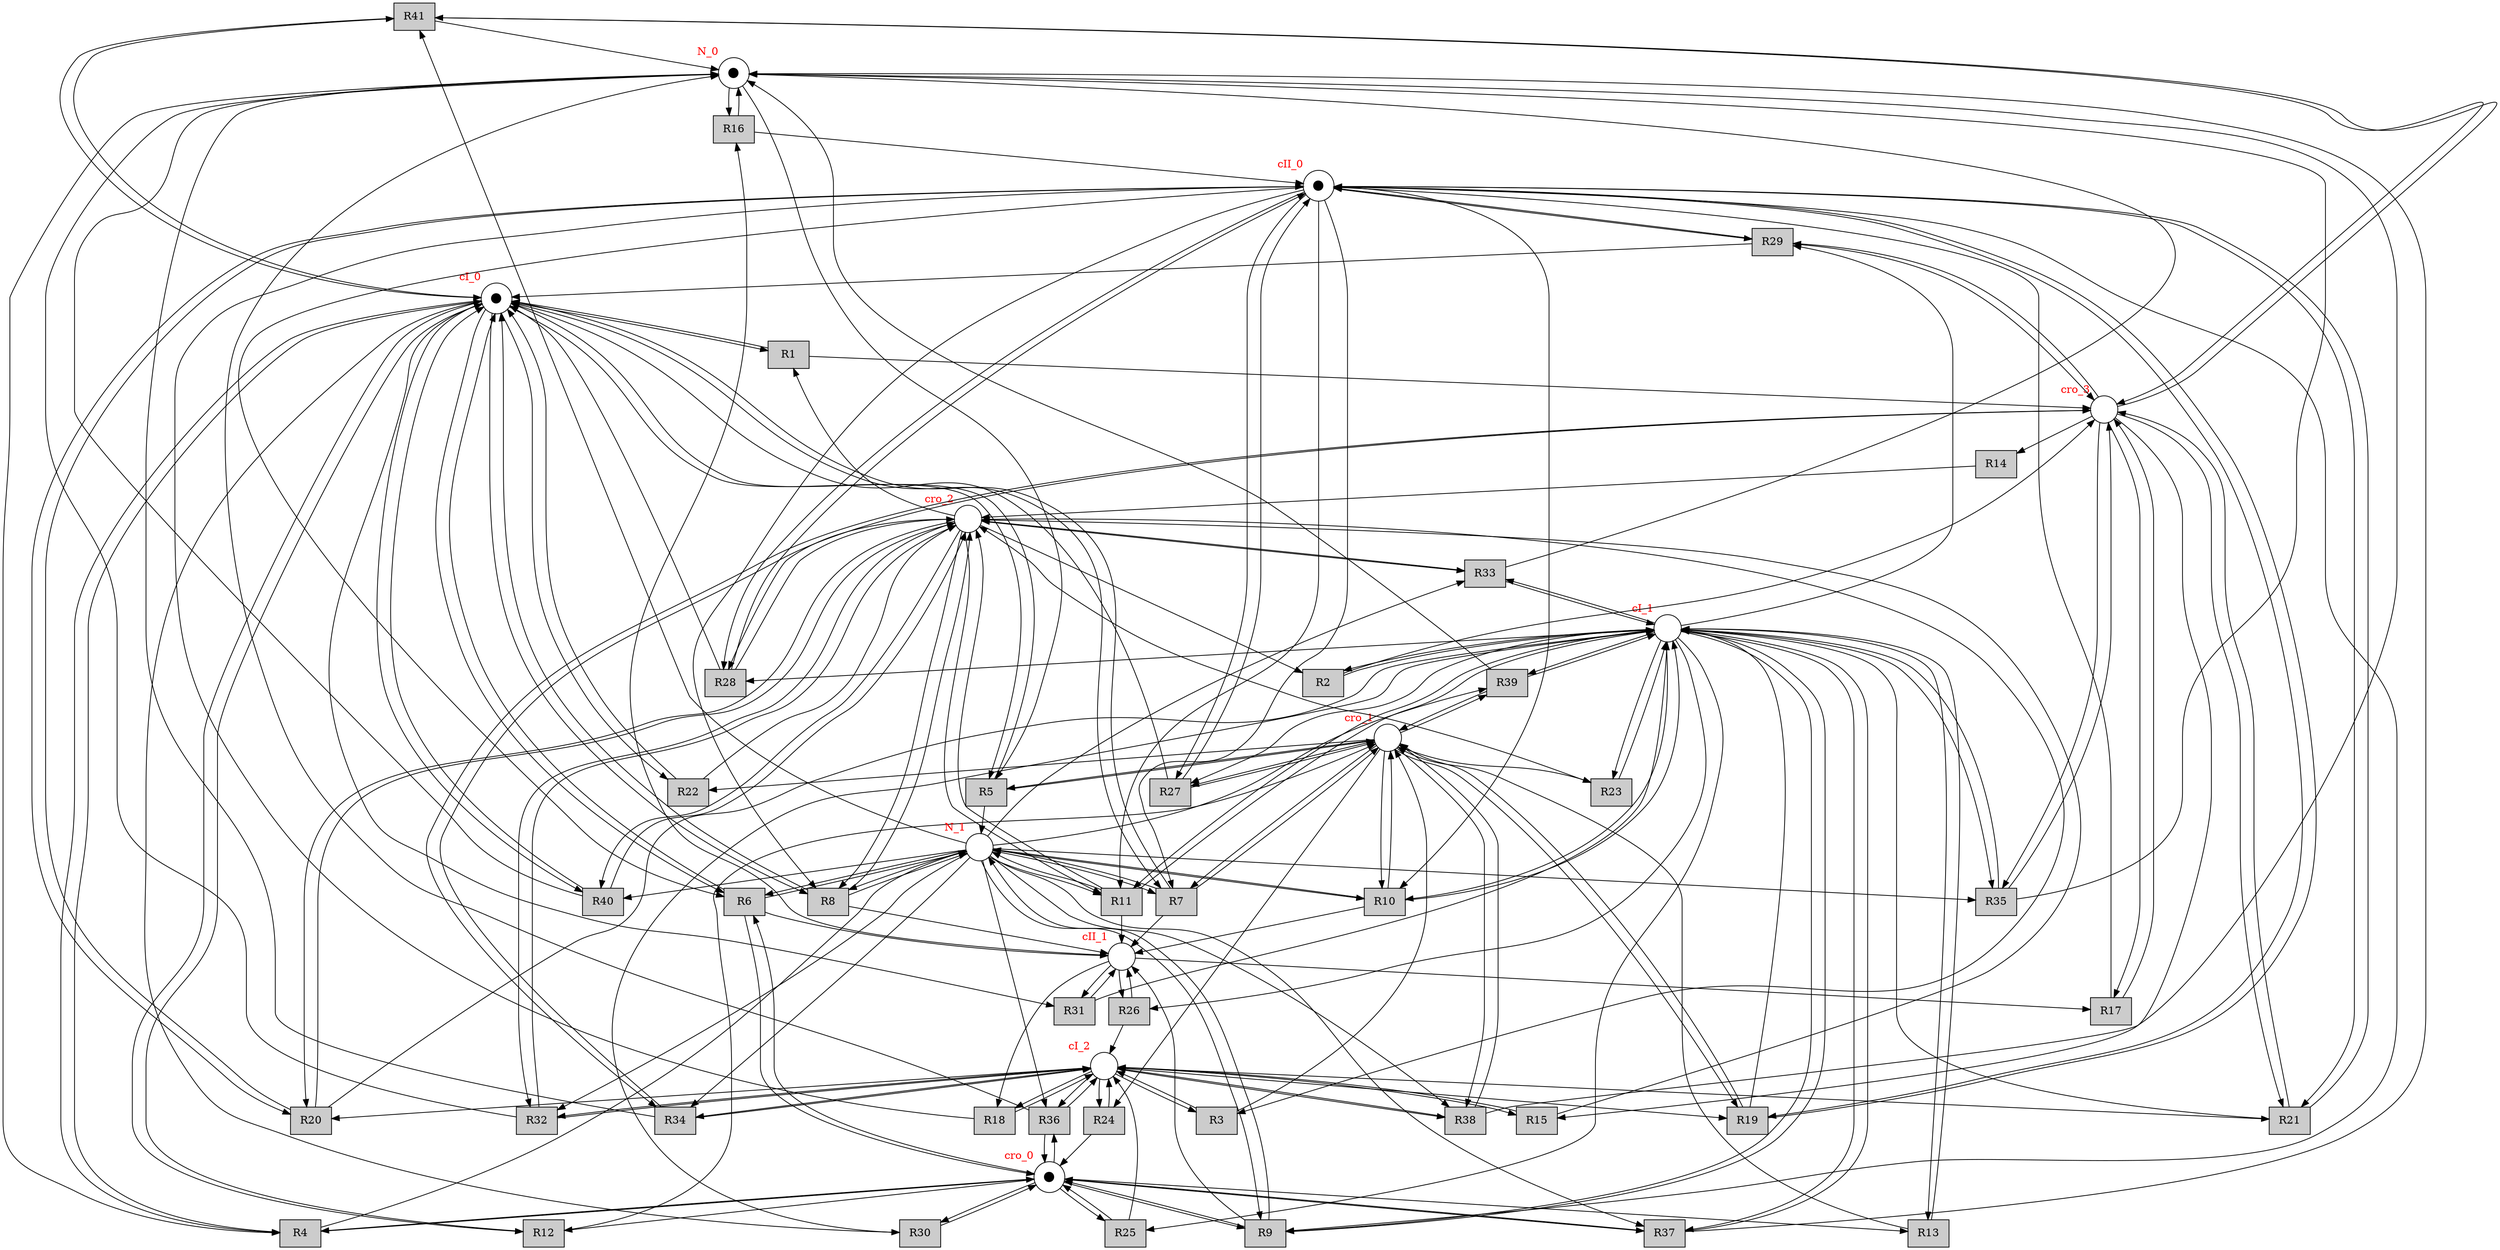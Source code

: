digraph test {
  t41 -> p8;
  t40 -> p8;
  t39 -> p8;
  t38 -> p8;
  t37 -> p8;
  t36 -> p8;
  t35 -> p8;
  t34 -> p8;
  t33 -> p8;
  t32 -> p8;
  t31 -> p4;
  t30 -> p4;
  t29 -> p1;
  t28 -> p1;
  t27 -> p1;
  t26 -> p5;
  t25 -> p5;
  t24 -> p7;
  t23 -> p2;
  t22 -> p2;
  t21 -> p4;
  t20 -> p4;
  t19 -> p4;
  t18 -> p10;
  t17 -> p10;
  t16 -> p10;
  t15 -> p2;
  t14 -> p2;
  t13 -> p6;
  t12 -> p6;
  t11 -> p11;
  t10 -> p11;
  t9 -> p11;
  t8 -> p11;
  t7 -> p11;
  t6 -> p11;
  t5 -> p9;
  t4 -> p9;
  t3 -> p6;
  t2 -> p3;
  t1 -> p3;
  t1 -> p1;
  t2 -> p4;
  t3 -> p5;
  t4 -> p7;
  t4 -> p1;
  t5 -> p6;
  t5 -> p1;
  t6 -> p7;
  t6 -> p1;
  t6 -> p9;
  t7 -> p6;
  t7 -> p1;
  t7 -> p9;
  t8 -> p2;
  t8 -> p1;
  t8 -> p9;
  t9 -> p7;
  t9 -> p4;
  t9 -> p9;
  t10 -> p6;
  t10 -> p4;
  t10 -> p9;
  t11 -> p2;
  t11 -> p4;
  t11 -> p9;
  t12 -> p1;
  t13 -> p4;
  t15 -> p5;
  t16 -> p8;
  t17 -> p3;
  t18 -> p5;
  t19 -> p6;
  t19 -> p10;
  t20 -> p2;
  t20 -> p10;
  t21 -> p3;
  t21 -> p10;
  t22 -> p1;
  t23 -> p4;
  t24 -> p5;
  t25 -> p7;
  t26 -> p11;
  t27 -> p6;
  t27 -> p10;
  t28 -> p2;
  t28 -> p10;
  t29 -> p3;
  t29 -> p10;
  t30 -> p7;
  t31 -> p11;
  t32 -> p2;
  t32 -> p5;
  t33 -> p2;
  t33 -> p4;
  t34 -> p3;
  t34 -> p5;
  t35 -> p3;
  t35 -> p4;
  t36 -> p7;
  t36 -> p5;
  t37 -> p7;
  t37 -> p4;
  t38 -> p6;
  t38 -> p5;
  t39 -> p6;
  t39 -> p4;
  t40 -> p2;
  t40 -> p1;
  t41 -> p3;
  t41 -> p1;
  p9 -> t41;
  p9 -> t40;
  p9 -> t39;
  p9 -> t38;
  p9 -> t37;
  p9 -> t36;
  p9 -> t35;
  p9 -> t34;
  p9 -> t33;
  p9 -> t32;
  p1 -> t31;
  p1 -> t30;
  p4 -> t29;
  p4 -> t28;
  p4 -> t27;
  p4 -> t26;
  p4 -> t25;
  p6 -> t24;
  p6 -> t23;
  p6 -> t22;
  p5 -> t21;
  p5 -> t20;
  p5 -> t19;
  p11 -> t18;
  p11 -> t17;
  p11 -> t16;
  p3 -> t15;
  p3 -> t14;
  p7 -> t13;
  p7 -> t12;
  p10 -> t11;
  p10 -> t10;
  p10 -> t9;
  p10 -> t8;
  p10 -> t7;
  p10 -> t6;
  p8 -> t5;
  p8 -> t4;
  p2 -> t3;
  p2 -> t2;
  p2 -> t1;
  p1 -> t1;
  p4 -> t2;
  p5 -> t3;
  p7 -> t4;
  p1 -> t4;
  p6 -> t5;
  p1 -> t5;
  p7 -> t6;
  p1 -> t6;
  p9 -> t6;
  p6 -> t7;
  p1 -> t7;
  p9 -> t7;
  p2 -> t8;
  p1 -> t8;
  p9 -> t8;
  p7 -> t9;
  p4 -> t9;
  p9 -> t9;
  p6 -> t10;
  p4 -> t10;
  p9 -> t10;
  p2 -> t11;
  p4 -> t11;
  p9 -> t11;
  p1 -> t12;
  p4 -> t13;
  p5 -> t15;
  p8 -> t16;
  p3 -> t17;
  p5 -> t18;
  p6 -> t19;
  p10 -> t19;
  p2 -> t20;
  p10 -> t20;
  p3 -> t21;
  p10 -> t21;
  p1 -> t22;
  p4 -> t23;
  p5 -> t24;
  p7 -> t25;
  p11 -> t26;
  p6 -> t27;
  p10 -> t27;
  p2 -> t28;
  p10 -> t28;
  p3 -> t29;
  p10 -> t29;
  p7 -> t30;
  p11 -> t31;
  p2 -> t32;
  p5 -> t32;
  p2 -> t33;
  p4 -> t33;
  p3 -> t34;
  p5 -> t34;
  p3 -> t35;
  p4 -> t35;
  p7 -> t36;
  p5 -> t36;
  p7 -> t37;
  p4 -> t37;
  p6 -> t38;
  p5 -> t38;
  p6 -> t39;
  p4 -> t39;
  p2 -> t40;
  p1 -> t40;
  p3 -> t41;
  p1 -> t41;
  p3 [label="" xlabel= <<FONT COLOR="red">cro_3</FONT>> shape=circle ];
  p2 [label="" xlabel= <<FONT COLOR="red">cro_2</FONT>> shape=circle ];
  p6 [label="" xlabel= <<FONT COLOR="red">cro_1</FONT>> shape=circle ];
  p7 [label="⬤" xlabel= <<FONT COLOR="red">cro_0</FONT>> shape=circle ];
  p11 [label="" xlabel= <<FONT COLOR="red">cII_1</FONT>> shape=circle ];
  p10 [label="⬤" xlabel= <<FONT COLOR="red">cII_0</FONT>> shape=circle ];
  p5 [label="" xlabel= <<FONT COLOR="red">cI_2</FONT>> shape=circle ];
  p4 [label="" xlabel= <<FONT COLOR="red">cI_1</FONT>> shape=circle ];
  p1 [label="⬤" xlabel= <<FONT COLOR="red">cI_0</FONT>> shape=circle ];
  p9 [label="" xlabel= <<FONT COLOR="red">N_1</FONT>> shape=circle ];
  p8 [label="⬤" xlabel= <<FONT COLOR="red">N_0</FONT>> shape=circle ];
  t41 [fillcolor="#cccccc" label="R41" shape=box style=filled];
  t40 [fillcolor="#cccccc" label="R40" shape=box style=filled];
  t39 [fillcolor="#cccccc" label="R39" shape=box style=filled];
  t38 [fillcolor="#cccccc" label="R38" shape=box style=filled];
  t37 [fillcolor="#cccccc" label="R37" shape=box style=filled];
  t36 [fillcolor="#cccccc" label="R36" shape=box style=filled];
  t35 [fillcolor="#cccccc" label="R35" shape=box style=filled];
  t34 [fillcolor="#cccccc" label="R34" shape=box style=filled];
  t33 [fillcolor="#cccccc" label="R33" shape=box style=filled];
  t32 [fillcolor="#cccccc" label="R32" shape=box style=filled];
  t31 [fillcolor="#cccccc" label="R31" shape=box style=filled];
  t30 [fillcolor="#cccccc" label="R30" shape=box style=filled];
  t29 [fillcolor="#cccccc" label="R29" shape=box style=filled];
  t28 [fillcolor="#cccccc" label="R28" shape=box style=filled];
  t27 [fillcolor="#cccccc" label="R27" shape=box style=filled];
  t26 [fillcolor="#cccccc" label="R26" shape=box style=filled];
  t25 [fillcolor="#cccccc" label="R25" shape=box style=filled];
  t24 [fillcolor="#cccccc" label="R24" shape=box style=filled];
  t23 [fillcolor="#cccccc" label="R23" shape=box style=filled];
  t22 [fillcolor="#cccccc" label="R22" shape=box style=filled];
  t21 [fillcolor="#cccccc" label="R21" shape=box style=filled];
  t20 [fillcolor="#cccccc" label="R20" shape=box style=filled];
  t19 [fillcolor="#cccccc" label="R19" shape=box style=filled];
  t18 [fillcolor="#cccccc" label="R18" shape=box style=filled];
  t17 [fillcolor="#cccccc" label="R17" shape=box style=filled];
  t16 [fillcolor="#cccccc" label="R16" shape=box style=filled];
  t15 [fillcolor="#cccccc" label="R15" shape=box style=filled];
  t14 [fillcolor="#cccccc" label="R14" shape=box style=filled];
  t13 [fillcolor="#cccccc" label="R13" shape=box style=filled];
  t12 [fillcolor="#cccccc" label="R12" shape=box style=filled];
  t11 [fillcolor="#cccccc" label="R11" shape=box style=filled];
  t10 [fillcolor="#cccccc" label="R10" shape=box style=filled];
  t9 [fillcolor="#cccccc" label="R9" shape=box style=filled];
  t8 [fillcolor="#cccccc" label="R8" shape=box style=filled];
  t7 [fillcolor="#cccccc" label="R7" shape=box style=filled];
  t6 [fillcolor="#cccccc" label="R6" shape=box style=filled];
  t5 [fillcolor="#cccccc" label="R5" shape=box style=filled];
  t4 [fillcolor="#cccccc" label="R4" shape=box style=filled];
  t3 [fillcolor="#cccccc" label="R3" shape=box style=filled];
  t2 [fillcolor="#cccccc" label="R2" shape=box style=filled];
  t1 [fillcolor="#cccccc" label="R1" shape=box style=filled];
}